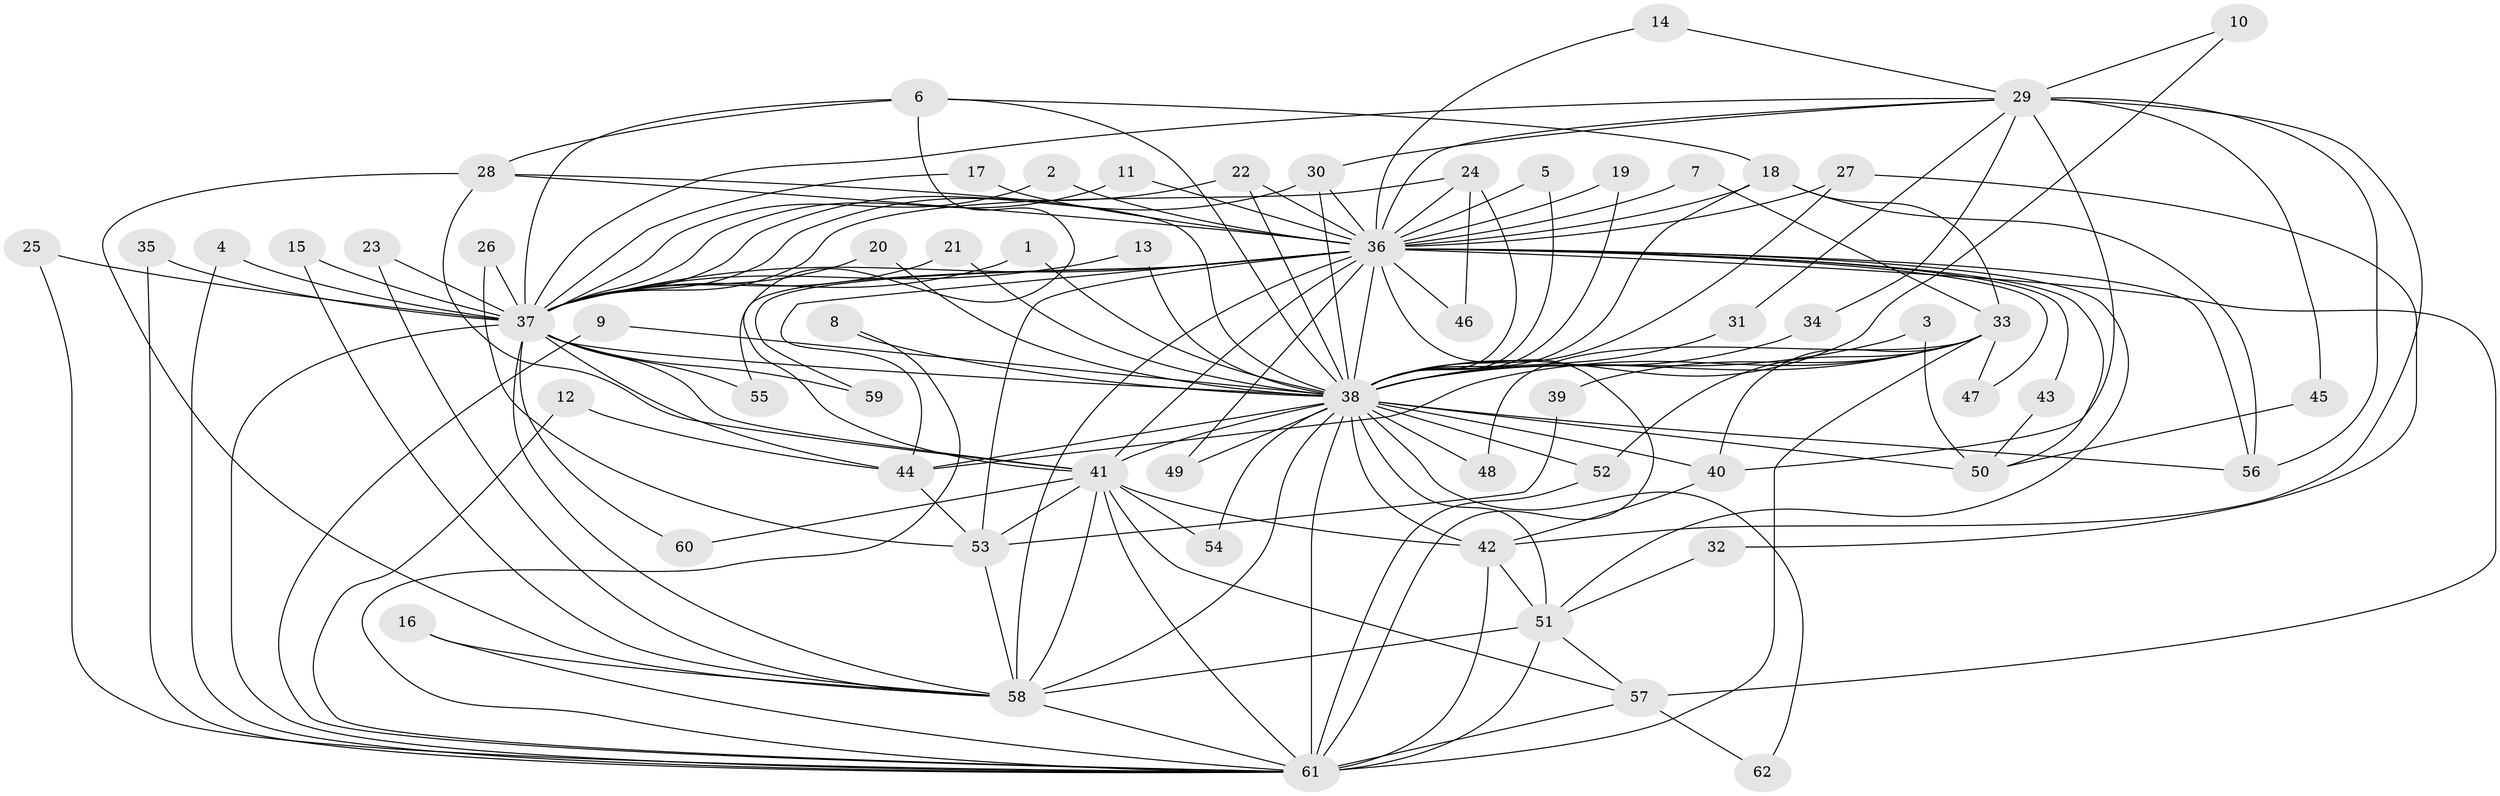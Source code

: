 // original degree distribution, {24: 0.01652892561983471, 23: 0.008264462809917356, 32: 0.008264462809917356, 25: 0.008264462809917356, 18: 0.01652892561983471, 21: 0.008264462809917356, 28: 0.008264462809917356, 16: 0.008264462809917356, 3: 0.14049586776859505, 4: 0.10743801652892562, 2: 0.5867768595041323, 7: 0.01652892561983471, 5: 0.03305785123966942, 8: 0.008264462809917356, 6: 0.024793388429752067}
// Generated by graph-tools (version 1.1) at 2025/49/03/09/25 03:49:42]
// undirected, 62 vertices, 153 edges
graph export_dot {
graph [start="1"]
  node [color=gray90,style=filled];
  1;
  2;
  3;
  4;
  5;
  6;
  7;
  8;
  9;
  10;
  11;
  12;
  13;
  14;
  15;
  16;
  17;
  18;
  19;
  20;
  21;
  22;
  23;
  24;
  25;
  26;
  27;
  28;
  29;
  30;
  31;
  32;
  33;
  34;
  35;
  36;
  37;
  38;
  39;
  40;
  41;
  42;
  43;
  44;
  45;
  46;
  47;
  48;
  49;
  50;
  51;
  52;
  53;
  54;
  55;
  56;
  57;
  58;
  59;
  60;
  61;
  62;
  1 -- 37 [weight=1.0];
  1 -- 38 [weight=1.0];
  2 -- 36 [weight=1.0];
  2 -- 37 [weight=1.0];
  3 -- 38 [weight=2.0];
  3 -- 50 [weight=1.0];
  4 -- 37 [weight=2.0];
  4 -- 61 [weight=1.0];
  5 -- 36 [weight=1.0];
  5 -- 38 [weight=1.0];
  6 -- 18 [weight=1.0];
  6 -- 28 [weight=1.0];
  6 -- 37 [weight=1.0];
  6 -- 38 [weight=1.0];
  6 -- 41 [weight=1.0];
  7 -- 33 [weight=1.0];
  7 -- 36 [weight=1.0];
  8 -- 38 [weight=1.0];
  8 -- 61 [weight=1.0];
  9 -- 38 [weight=1.0];
  9 -- 61 [weight=1.0];
  10 -- 29 [weight=1.0];
  10 -- 38 [weight=1.0];
  11 -- 36 [weight=1.0];
  11 -- 37 [weight=1.0];
  12 -- 44 [weight=1.0];
  12 -- 61 [weight=1.0];
  13 -- 37 [weight=1.0];
  13 -- 38 [weight=1.0];
  14 -- 29 [weight=1.0];
  14 -- 36 [weight=1.0];
  15 -- 37 [weight=1.0];
  15 -- 58 [weight=1.0];
  16 -- 58 [weight=1.0];
  16 -- 61 [weight=1.0];
  17 -- 36 [weight=1.0];
  17 -- 37 [weight=1.0];
  18 -- 33 [weight=1.0];
  18 -- 36 [weight=1.0];
  18 -- 38 [weight=2.0];
  18 -- 56 [weight=1.0];
  19 -- 36 [weight=1.0];
  19 -- 38 [weight=1.0];
  20 -- 37 [weight=1.0];
  20 -- 38 [weight=1.0];
  21 -- 37 [weight=1.0];
  21 -- 38 [weight=1.0];
  22 -- 36 [weight=1.0];
  22 -- 37 [weight=1.0];
  22 -- 38 [weight=2.0];
  23 -- 37 [weight=1.0];
  23 -- 58 [weight=1.0];
  24 -- 36 [weight=2.0];
  24 -- 37 [weight=2.0];
  24 -- 38 [weight=1.0];
  24 -- 46 [weight=1.0];
  25 -- 37 [weight=1.0];
  25 -- 61 [weight=1.0];
  26 -- 37 [weight=1.0];
  26 -- 53 [weight=1.0];
  27 -- 32 [weight=1.0];
  27 -- 36 [weight=1.0];
  27 -- 38 [weight=4.0];
  28 -- 36 [weight=2.0];
  28 -- 38 [weight=1.0];
  28 -- 41 [weight=1.0];
  28 -- 58 [weight=1.0];
  29 -- 30 [weight=1.0];
  29 -- 31 [weight=1.0];
  29 -- 34 [weight=1.0];
  29 -- 36 [weight=1.0];
  29 -- 37 [weight=1.0];
  29 -- 40 [weight=1.0];
  29 -- 42 [weight=1.0];
  29 -- 45 [weight=1.0];
  29 -- 56 [weight=1.0];
  30 -- 36 [weight=1.0];
  30 -- 37 [weight=1.0];
  30 -- 38 [weight=1.0];
  31 -- 38 [weight=1.0];
  32 -- 51 [weight=1.0];
  33 -- 38 [weight=2.0];
  33 -- 39 [weight=1.0];
  33 -- 40 [weight=1.0];
  33 -- 44 [weight=1.0];
  33 -- 47 [weight=1.0];
  33 -- 48 [weight=1.0];
  33 -- 52 [weight=1.0];
  33 -- 61 [weight=2.0];
  34 -- 38 [weight=1.0];
  35 -- 37 [weight=1.0];
  35 -- 61 [weight=1.0];
  36 -- 37 [weight=5.0];
  36 -- 38 [weight=6.0];
  36 -- 41 [weight=3.0];
  36 -- 43 [weight=1.0];
  36 -- 44 [weight=2.0];
  36 -- 46 [weight=1.0];
  36 -- 47 [weight=1.0];
  36 -- 49 [weight=2.0];
  36 -- 50 [weight=1.0];
  36 -- 51 [weight=1.0];
  36 -- 53 [weight=1.0];
  36 -- 55 [weight=1.0];
  36 -- 56 [weight=1.0];
  36 -- 57 [weight=2.0];
  36 -- 58 [weight=2.0];
  36 -- 59 [weight=1.0];
  36 -- 61 [weight=2.0];
  37 -- 38 [weight=6.0];
  37 -- 41 [weight=2.0];
  37 -- 44 [weight=1.0];
  37 -- 55 [weight=1.0];
  37 -- 58 [weight=3.0];
  37 -- 59 [weight=1.0];
  37 -- 60 [weight=2.0];
  37 -- 61 [weight=2.0];
  38 -- 40 [weight=1.0];
  38 -- 41 [weight=4.0];
  38 -- 42 [weight=1.0];
  38 -- 44 [weight=1.0];
  38 -- 48 [weight=1.0];
  38 -- 49 [weight=1.0];
  38 -- 50 [weight=2.0];
  38 -- 51 [weight=2.0];
  38 -- 52 [weight=1.0];
  38 -- 54 [weight=1.0];
  38 -- 56 [weight=1.0];
  38 -- 58 [weight=3.0];
  38 -- 61 [weight=4.0];
  38 -- 62 [weight=1.0];
  39 -- 53 [weight=1.0];
  40 -- 42 [weight=1.0];
  41 -- 42 [weight=1.0];
  41 -- 53 [weight=1.0];
  41 -- 54 [weight=1.0];
  41 -- 57 [weight=1.0];
  41 -- 58 [weight=1.0];
  41 -- 60 [weight=2.0];
  41 -- 61 [weight=1.0];
  42 -- 51 [weight=1.0];
  42 -- 61 [weight=1.0];
  43 -- 50 [weight=1.0];
  44 -- 53 [weight=1.0];
  45 -- 50 [weight=1.0];
  51 -- 57 [weight=1.0];
  51 -- 58 [weight=1.0];
  51 -- 61 [weight=1.0];
  52 -- 61 [weight=1.0];
  53 -- 58 [weight=1.0];
  57 -- 61 [weight=1.0];
  57 -- 62 [weight=1.0];
  58 -- 61 [weight=1.0];
}
